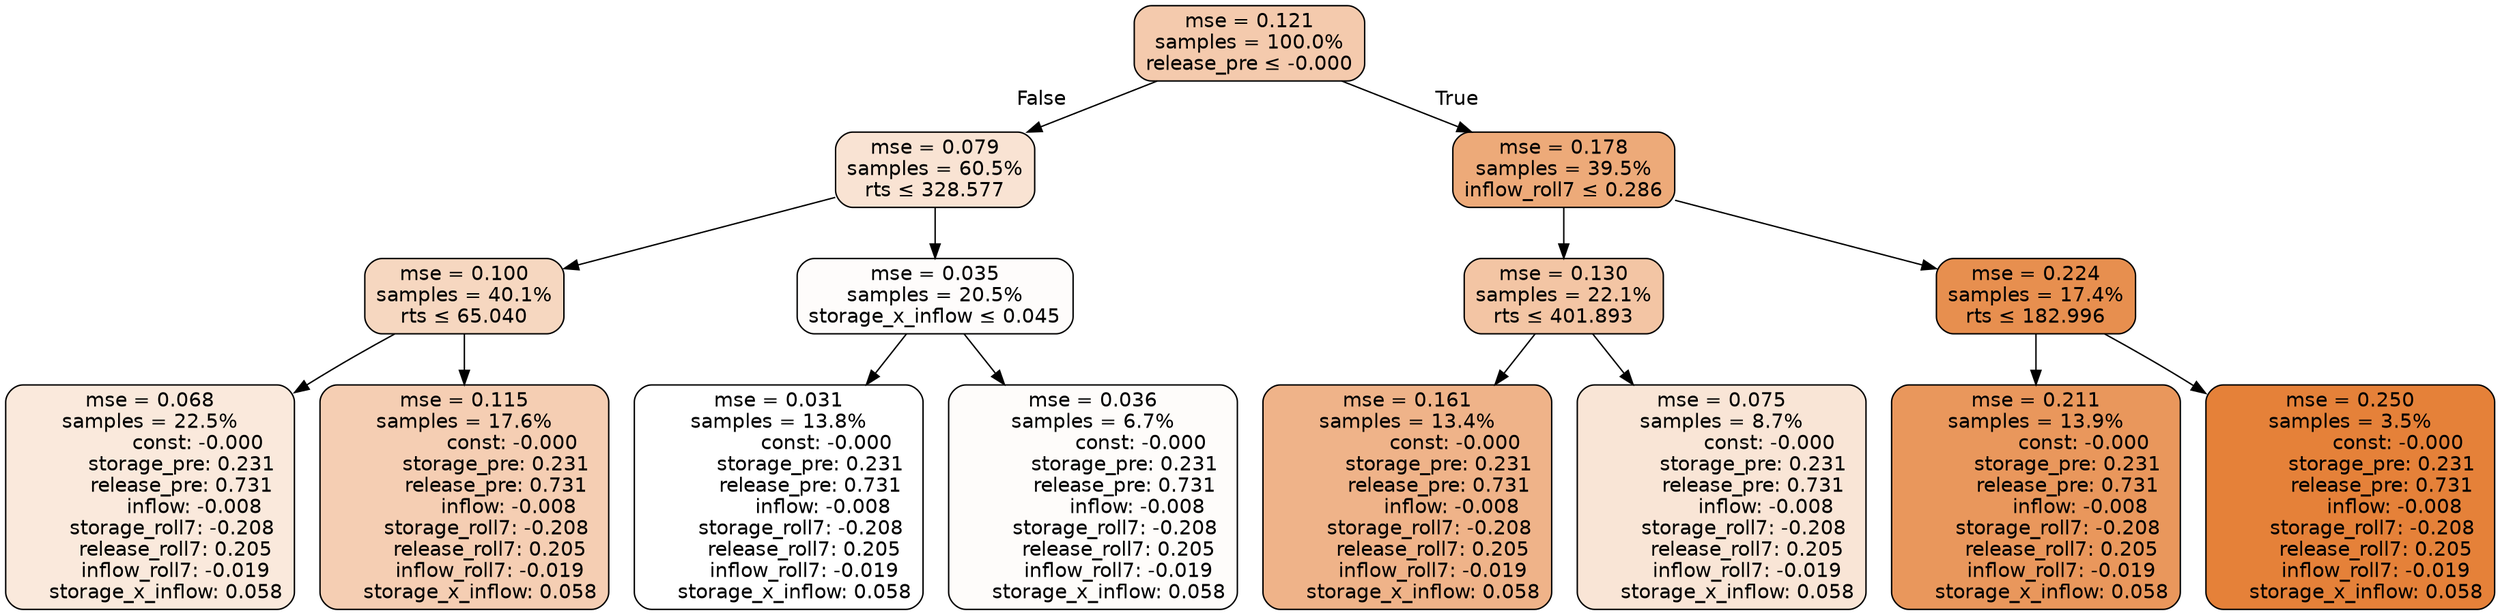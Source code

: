 digraph tree {
node [shape=rectangle, style="filled, rounded", color="black", fontname=helvetica] ;
edge [fontname=helvetica] ;
	"0" [label="mse = 0.121
samples = 100.0%
release_pre &le; -0.000", fillcolor="#f4caad"]
	"1" [label="mse = 0.079
samples = 60.5%
rts &le; 328.577", fillcolor="#f9e3d3"]
	"2" [label="mse = 0.100
samples = 40.1%
rts &le; 65.040", fillcolor="#f6d7c0"]
	"3" [label="mse = 0.068
samples = 22.5%
               const: -0.000
          storage_pre: 0.231
          release_pre: 0.731
              inflow: -0.008
       storage_roll7: -0.208
        release_roll7: 0.205
        inflow_roll7: -0.019
     storage_x_inflow: 0.058", fillcolor="#fae9dc"]
	"4" [label="mse = 0.115
samples = 17.6%
               const: -0.000
          storage_pre: 0.231
          release_pre: 0.731
              inflow: -0.008
       storage_roll7: -0.208
        release_roll7: 0.205
        inflow_roll7: -0.019
     storage_x_inflow: 0.058", fillcolor="#f5ceb3"]
	"5" [label="mse = 0.035
samples = 20.5%
storage_x_inflow &le; 0.045", fillcolor="#fefcfb"]
	"6" [label="mse = 0.031
samples = 13.8%
               const: -0.000
          storage_pre: 0.231
          release_pre: 0.731
              inflow: -0.008
       storage_roll7: -0.208
        release_roll7: 0.205
        inflow_roll7: -0.019
     storage_x_inflow: 0.058", fillcolor="#ffffff"]
	"7" [label="mse = 0.036
samples = 6.7%
               const: -0.000
          storage_pre: 0.231
          release_pre: 0.731
              inflow: -0.008
       storage_roll7: -0.208
        release_roll7: 0.205
        inflow_roll7: -0.019
     storage_x_inflow: 0.058", fillcolor="#fefcfa"]
	"8" [label="mse = 0.178
samples = 39.5%
inflow_roll7 &le; 0.286", fillcolor="#edaa79"]
	"9" [label="mse = 0.130
samples = 22.1%
rts &le; 401.893", fillcolor="#f3c5a4"]
	"10" [label="mse = 0.161
samples = 13.4%
               const: -0.000
          storage_pre: 0.231
          release_pre: 0.731
              inflow: -0.008
       storage_roll7: -0.208
        release_roll7: 0.205
        inflow_roll7: -0.019
     storage_x_inflow: 0.058", fillcolor="#efb389"]
	"11" [label="mse = 0.075
samples = 8.7%
               const: -0.000
          storage_pre: 0.231
          release_pre: 0.731
              inflow: -0.008
       storage_roll7: -0.208
        release_roll7: 0.205
        inflow_roll7: -0.019
     storage_x_inflow: 0.058", fillcolor="#f9e5d6"]
	"12" [label="mse = 0.224
samples = 17.4%
rts &le; 182.996", fillcolor="#e78f4f"]
	"13" [label="mse = 0.211
samples = 13.9%
               const: -0.000
          storage_pre: 0.231
          release_pre: 0.731
              inflow: -0.008
       storage_roll7: -0.208
        release_roll7: 0.205
        inflow_roll7: -0.019
     storage_x_inflow: 0.058", fillcolor="#e9975c"]
	"14" [label="mse = 0.250
samples = 3.5%
               const: -0.000
          storage_pre: 0.231
          release_pre: 0.731
              inflow: -0.008
       storage_roll7: -0.208
        release_roll7: 0.205
        inflow_roll7: -0.019
     storage_x_inflow: 0.058", fillcolor="#e58139"]

	"0" -> "1" [labeldistance=2.5, labelangle=45, headlabel="False"]
	"1" -> "2"
	"2" -> "3"
	"2" -> "4"
	"1" -> "5"
	"5" -> "6"
	"5" -> "7"
	"0" -> "8" [labeldistance=2.5, labelangle=-45, headlabel="True"]
	"8" -> "9"
	"9" -> "10"
	"9" -> "11"
	"8" -> "12"
	"12" -> "13"
	"12" -> "14"
}